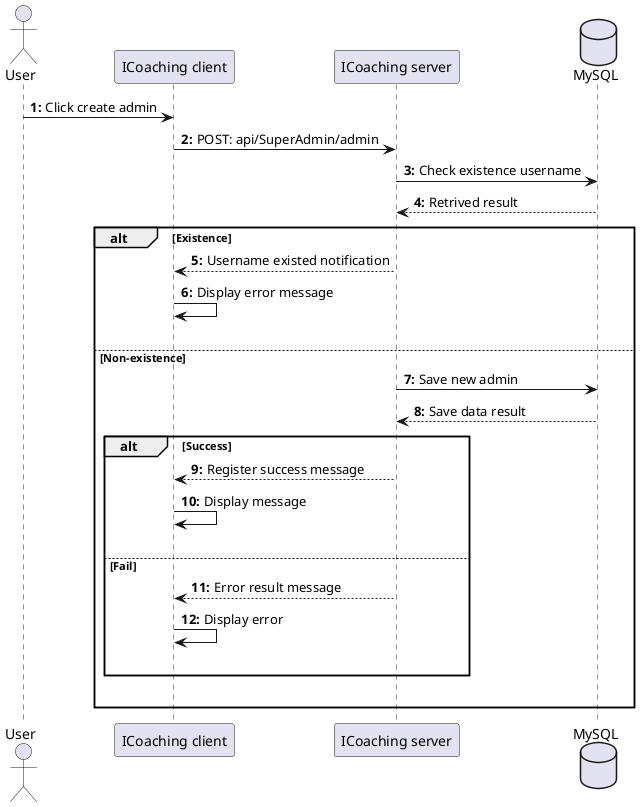 @startuml Register
actor User as user
participant "ICoaching client" as client
participant "ICoaching server" as server 
database "MySQL" as db

autonumber "<b>0:"

user -> client : Click create admin
client -> server : POST: api/SuperAdmin/admin
server -> db : Check existence username
db --> server : Retrived result

alt Existence
    server --> client : Username existed notification
    client -> client : Display error message 
    |||
else Non-existence
    server -> db : Save new admin
    db --> server : Save data result
    alt Success
        server --> client : Register success message
        client -> client : Display message

        |||
    else Fail
        server --> client : Error result message
        client -> client : Display error
        |||
    end
    |||
end 
@enduml